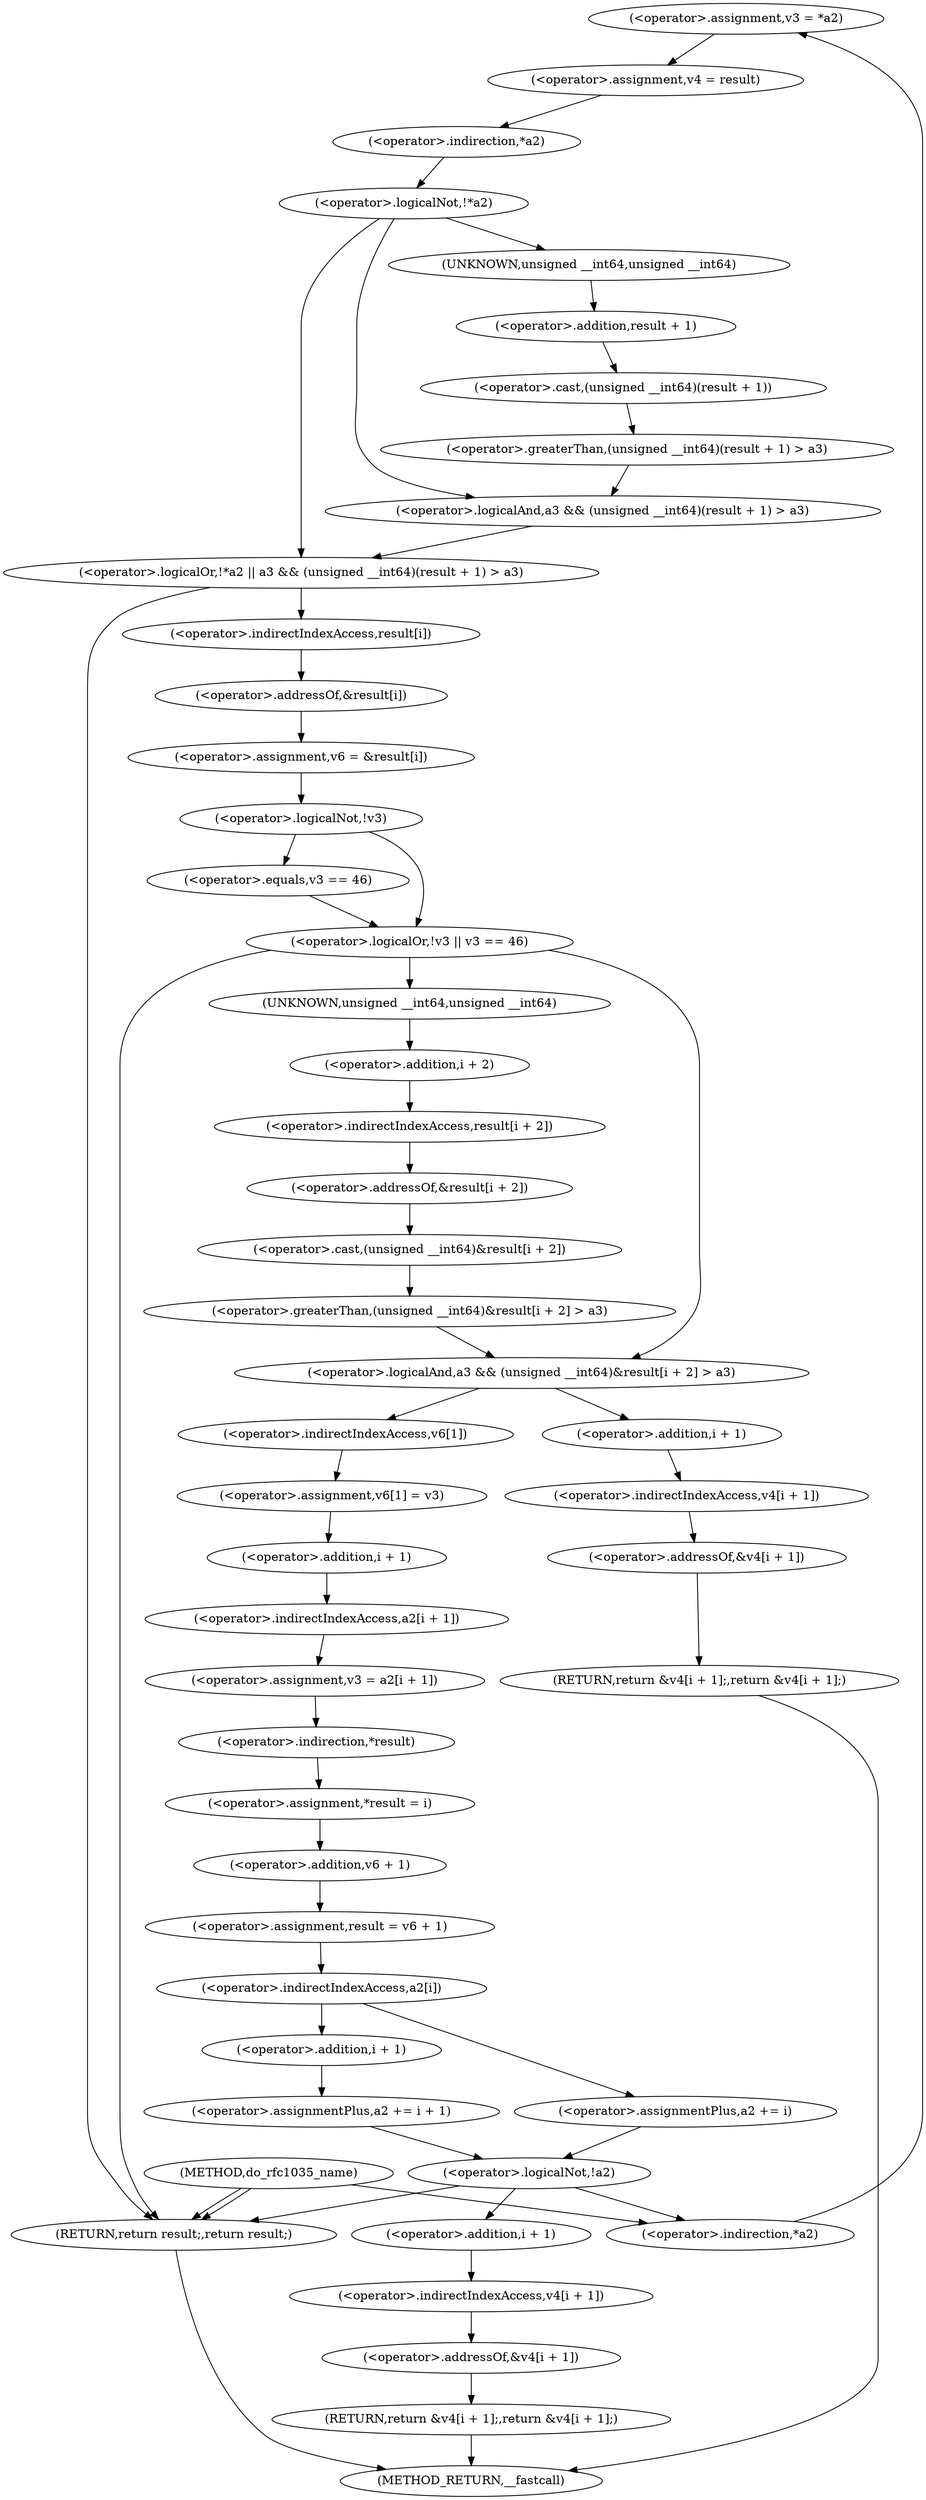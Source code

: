 digraph do_rfc1035_name {  
"1000120" [label = "(<operator>.assignment,v3 = *a2)" ]
"1000122" [label = "(<operator>.indirection,*a2)" ]
"1000124" [label = "(<operator>.assignment,v4 = result)" ]
"1000128" [label = "(<operator>.logicalOr,!*a2 || a3 && (unsigned __int64)(result + 1) > a3)" ]
"1000129" [label = "(<operator>.logicalNot,!*a2)" ]
"1000130" [label = "(<operator>.indirection,*a2)" ]
"1000132" [label = "(<operator>.logicalAnd,a3 && (unsigned __int64)(result + 1) > a3)" ]
"1000134" [label = "(<operator>.greaterThan,(unsigned __int64)(result + 1) > a3)" ]
"1000135" [label = "(<operator>.cast,(unsigned __int64)(result + 1))" ]
"1000136" [label = "(UNKNOWN,unsigned __int64,unsigned __int64)" ]
"1000137" [label = "(<operator>.addition,result + 1)" ]
"1000144" [label = "(<operator>.assignment,v6 = &result[i])" ]
"1000146" [label = "(<operator>.addressOf,&result[i])" ]
"1000147" [label = "(<operator>.indirectIndexAccess,result[i])" ]
"1000151" [label = "(<operator>.logicalOr,!v3 || v3 == 46)" ]
"1000152" [label = "(<operator>.logicalNot,!v3)" ]
"1000154" [label = "(<operator>.equals,v3 == 46)" ]
"1000159" [label = "(<operator>.logicalAnd,a3 && (unsigned __int64)&result[i + 2] > a3)" ]
"1000161" [label = "(<operator>.greaterThan,(unsigned __int64)&result[i + 2] > a3)" ]
"1000162" [label = "(<operator>.cast,(unsigned __int64)&result[i + 2])" ]
"1000163" [label = "(UNKNOWN,unsigned __int64,unsigned __int64)" ]
"1000164" [label = "(<operator>.addressOf,&result[i + 2])" ]
"1000165" [label = "(<operator>.indirectIndexAccess,result[i + 2])" ]
"1000167" [label = "(<operator>.addition,i + 2)" ]
"1000171" [label = "(RETURN,return &v4[i + 1];,return &v4[i + 1];)" ]
"1000172" [label = "(<operator>.addressOf,&v4[i + 1])" ]
"1000173" [label = "(<operator>.indirectIndexAccess,v4[i + 1])" ]
"1000175" [label = "(<operator>.addition,i + 1)" ]
"1000178" [label = "(<operator>.assignment,v6[1] = v3)" ]
"1000179" [label = "(<operator>.indirectIndexAccess,v6[1])" ]
"1000183" [label = "(<operator>.assignment,v3 = a2[i + 1])" ]
"1000185" [label = "(<operator>.indirectIndexAccess,a2[i + 1])" ]
"1000187" [label = "(<operator>.addition,i + 1)" ]
"1000190" [label = "(<operator>.assignment,*result = i)" ]
"1000191" [label = "(<operator>.indirection,*result)" ]
"1000194" [label = "(<operator>.assignment,result = v6 + 1)" ]
"1000196" [label = "(<operator>.addition,v6 + 1)" ]
"1000200" [label = "(<operator>.indirectIndexAccess,a2[i])" ]
"1000203" [label = "(<operator>.assignmentPlus,a2 += i + 1)" ]
"1000205" [label = "(<operator>.addition,i + 1)" ]
"1000209" [label = "(<operator>.assignmentPlus,a2 += i)" ]
"1000213" [label = "(<operator>.logicalNot,!a2)" ]
"1000215" [label = "(RETURN,return &v4[i + 1];,return &v4[i + 1];)" ]
"1000216" [label = "(<operator>.addressOf,&v4[i + 1])" ]
"1000217" [label = "(<operator>.indirectIndexAccess,v4[i + 1])" ]
"1000219" [label = "(<operator>.addition,i + 1)" ]
"1000222" [label = "(RETURN,return result;,return result;)" ]
"1000105" [label = "(METHOD,do_rfc1035_name)" ]
"1000224" [label = "(METHOD_RETURN,__fastcall)" ]
  "1000120" -> "1000124" 
  "1000122" -> "1000120" 
  "1000124" -> "1000130" 
  "1000128" -> "1000222" 
  "1000128" -> "1000147" 
  "1000129" -> "1000128" 
  "1000129" -> "1000136" 
  "1000129" -> "1000132" 
  "1000130" -> "1000129" 
  "1000132" -> "1000128" 
  "1000134" -> "1000132" 
  "1000135" -> "1000134" 
  "1000136" -> "1000137" 
  "1000137" -> "1000135" 
  "1000144" -> "1000152" 
  "1000146" -> "1000144" 
  "1000147" -> "1000146" 
  "1000151" -> "1000222" 
  "1000151" -> "1000163" 
  "1000151" -> "1000159" 
  "1000152" -> "1000151" 
  "1000152" -> "1000154" 
  "1000154" -> "1000151" 
  "1000159" -> "1000175" 
  "1000159" -> "1000179" 
  "1000161" -> "1000159" 
  "1000162" -> "1000161" 
  "1000163" -> "1000167" 
  "1000164" -> "1000162" 
  "1000165" -> "1000164" 
  "1000167" -> "1000165" 
  "1000171" -> "1000224" 
  "1000172" -> "1000171" 
  "1000173" -> "1000172" 
  "1000175" -> "1000173" 
  "1000178" -> "1000187" 
  "1000179" -> "1000178" 
  "1000183" -> "1000191" 
  "1000185" -> "1000183" 
  "1000187" -> "1000185" 
  "1000190" -> "1000196" 
  "1000191" -> "1000190" 
  "1000194" -> "1000200" 
  "1000196" -> "1000194" 
  "1000200" -> "1000205" 
  "1000200" -> "1000209" 
  "1000203" -> "1000213" 
  "1000205" -> "1000203" 
  "1000209" -> "1000213" 
  "1000213" -> "1000122" 
  "1000213" -> "1000222" 
  "1000213" -> "1000219" 
  "1000215" -> "1000224" 
  "1000216" -> "1000215" 
  "1000217" -> "1000216" 
  "1000219" -> "1000217" 
  "1000222" -> "1000224" 
  "1000105" -> "1000122" 
  "1000105" -> "1000222" 
  "1000105" -> "1000222" 
}
